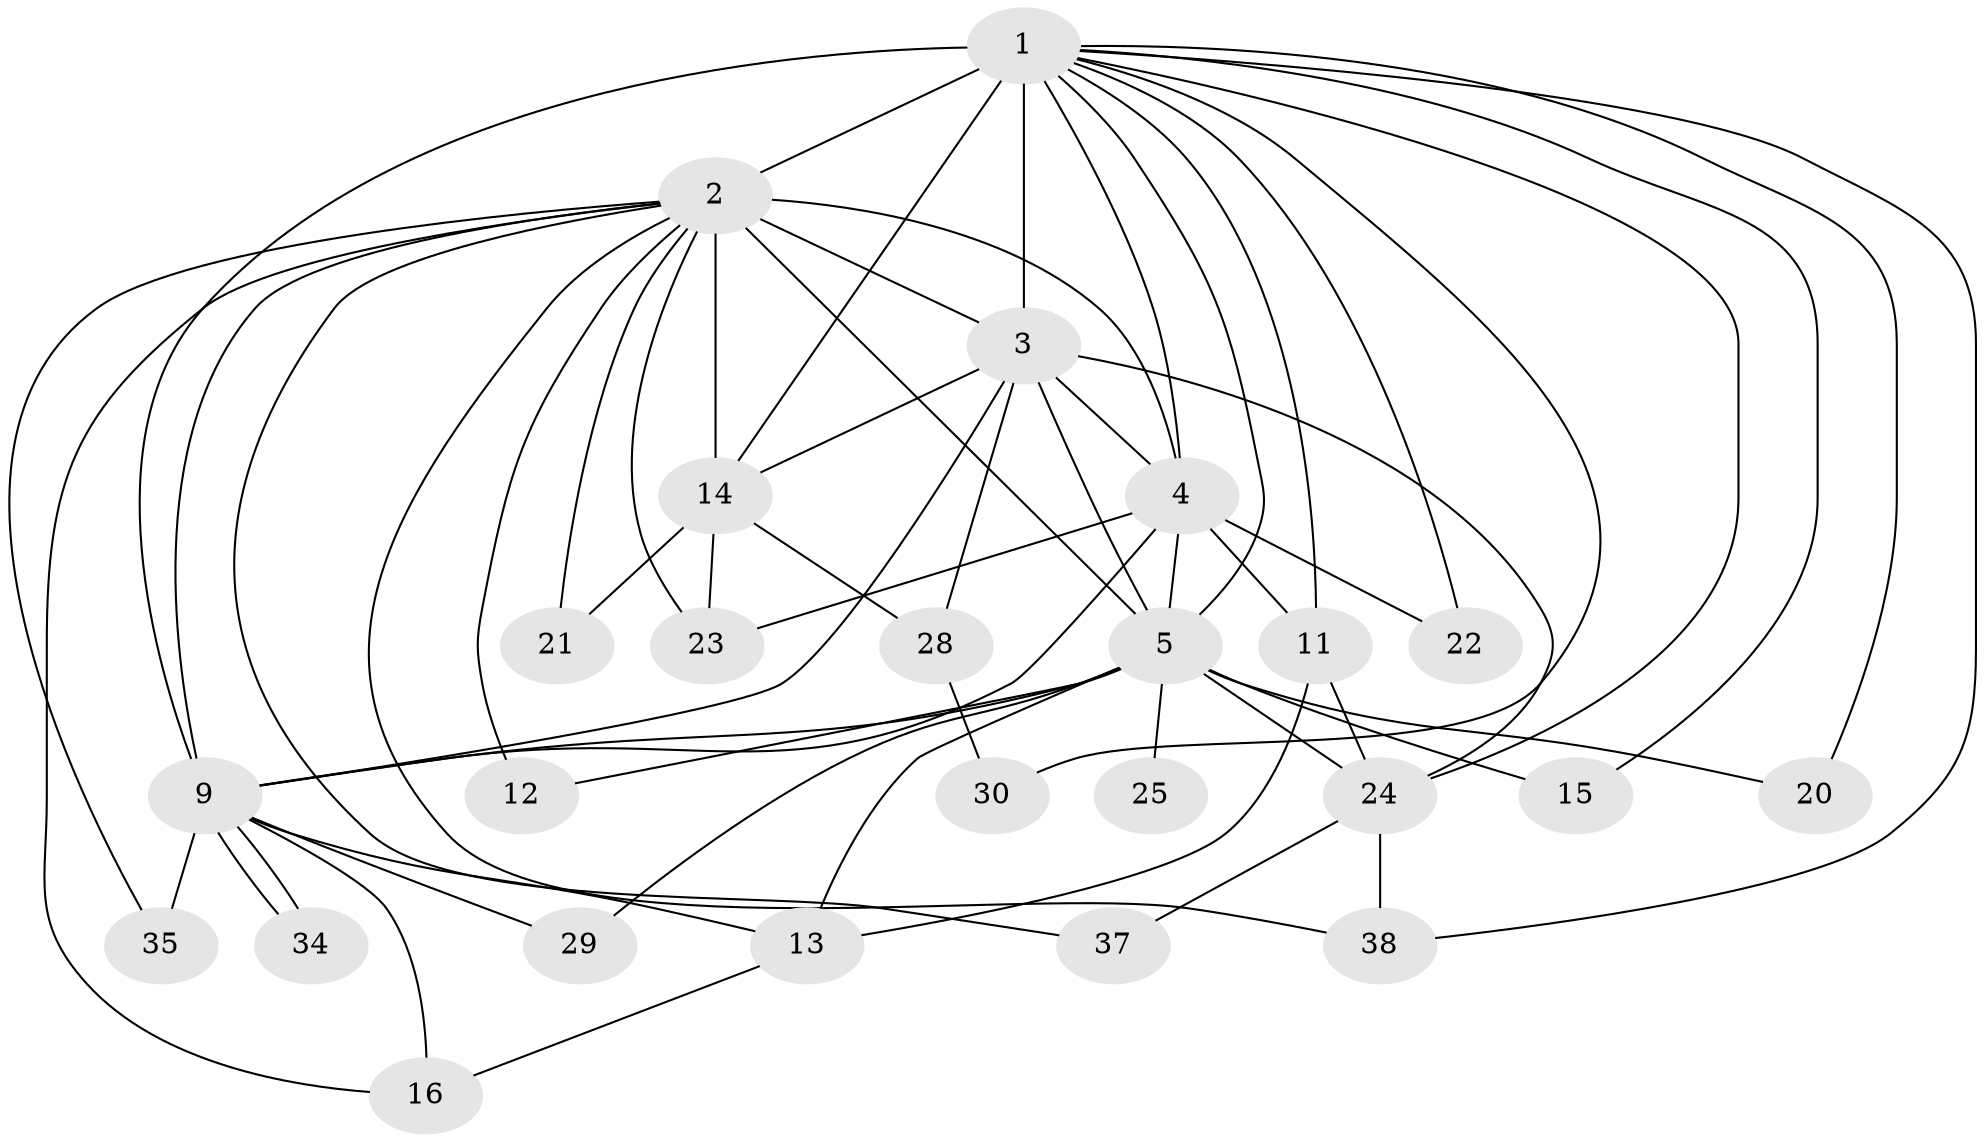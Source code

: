 // original degree distribution, {16: 0.04, 19: 0.02, 12: 0.02, 13: 0.04, 11: 0.02, 14: 0.02, 20: 0.02, 15: 0.02, 4: 0.08, 2: 0.54, 7: 0.02, 3: 0.16}
// Generated by graph-tools (version 1.1) at 2025/13/03/09/25 04:13:42]
// undirected, 25 vertices, 59 edges
graph export_dot {
graph [start="1"]
  node [color=gray90,style=filled];
  1 [super="+10+39"];
  2 [super="+26+42+49+8+40+19"];
  3 [super="+6"];
  4;
  5 [super="+45+7+27"];
  9 [super="+32+41+17"];
  11;
  12;
  13;
  14;
  15;
  16 [super="+48"];
  20;
  21;
  22;
  23 [super="+33"];
  24 [super="+31"];
  25;
  28;
  29;
  30;
  34;
  35;
  37;
  38;
  1 -- 2 [weight=7];
  1 -- 3 [weight=4];
  1 -- 4 [weight=2];
  1 -- 5 [weight=5];
  1 -- 9 [weight=2];
  1 -- 11;
  1 -- 14 [weight=2];
  1 -- 15;
  1 -- 20;
  1 -- 24;
  1 -- 38;
  1 -- 22;
  1 -- 30;
  2 -- 3 [weight=5];
  2 -- 4 [weight=2];
  2 -- 5 [weight=4];
  2 -- 9 [weight=6];
  2 -- 16;
  2 -- 21;
  2 -- 35;
  2 -- 38;
  2 -- 14;
  2 -- 37;
  2 -- 12;
  2 -- 23;
  3 -- 4 [weight=2];
  3 -- 5 [weight=4];
  3 -- 9 [weight=3];
  3 -- 28;
  3 -- 24;
  3 -- 14;
  4 -- 5 [weight=3];
  4 -- 9;
  4 -- 11;
  4 -- 22;
  4 -- 23;
  5 -- 9 [weight=4];
  5 -- 20;
  5 -- 24;
  5 -- 13;
  5 -- 12;
  5 -- 15;
  5 -- 25;
  5 -- 29;
  9 -- 13;
  9 -- 34;
  9 -- 34;
  9 -- 35;
  9 -- 16;
  9 -- 29;
  11 -- 13;
  11 -- 24;
  13 -- 16;
  14 -- 21;
  14 -- 23;
  14 -- 28;
  24 -- 37;
  24 -- 38;
  28 -- 30;
}
